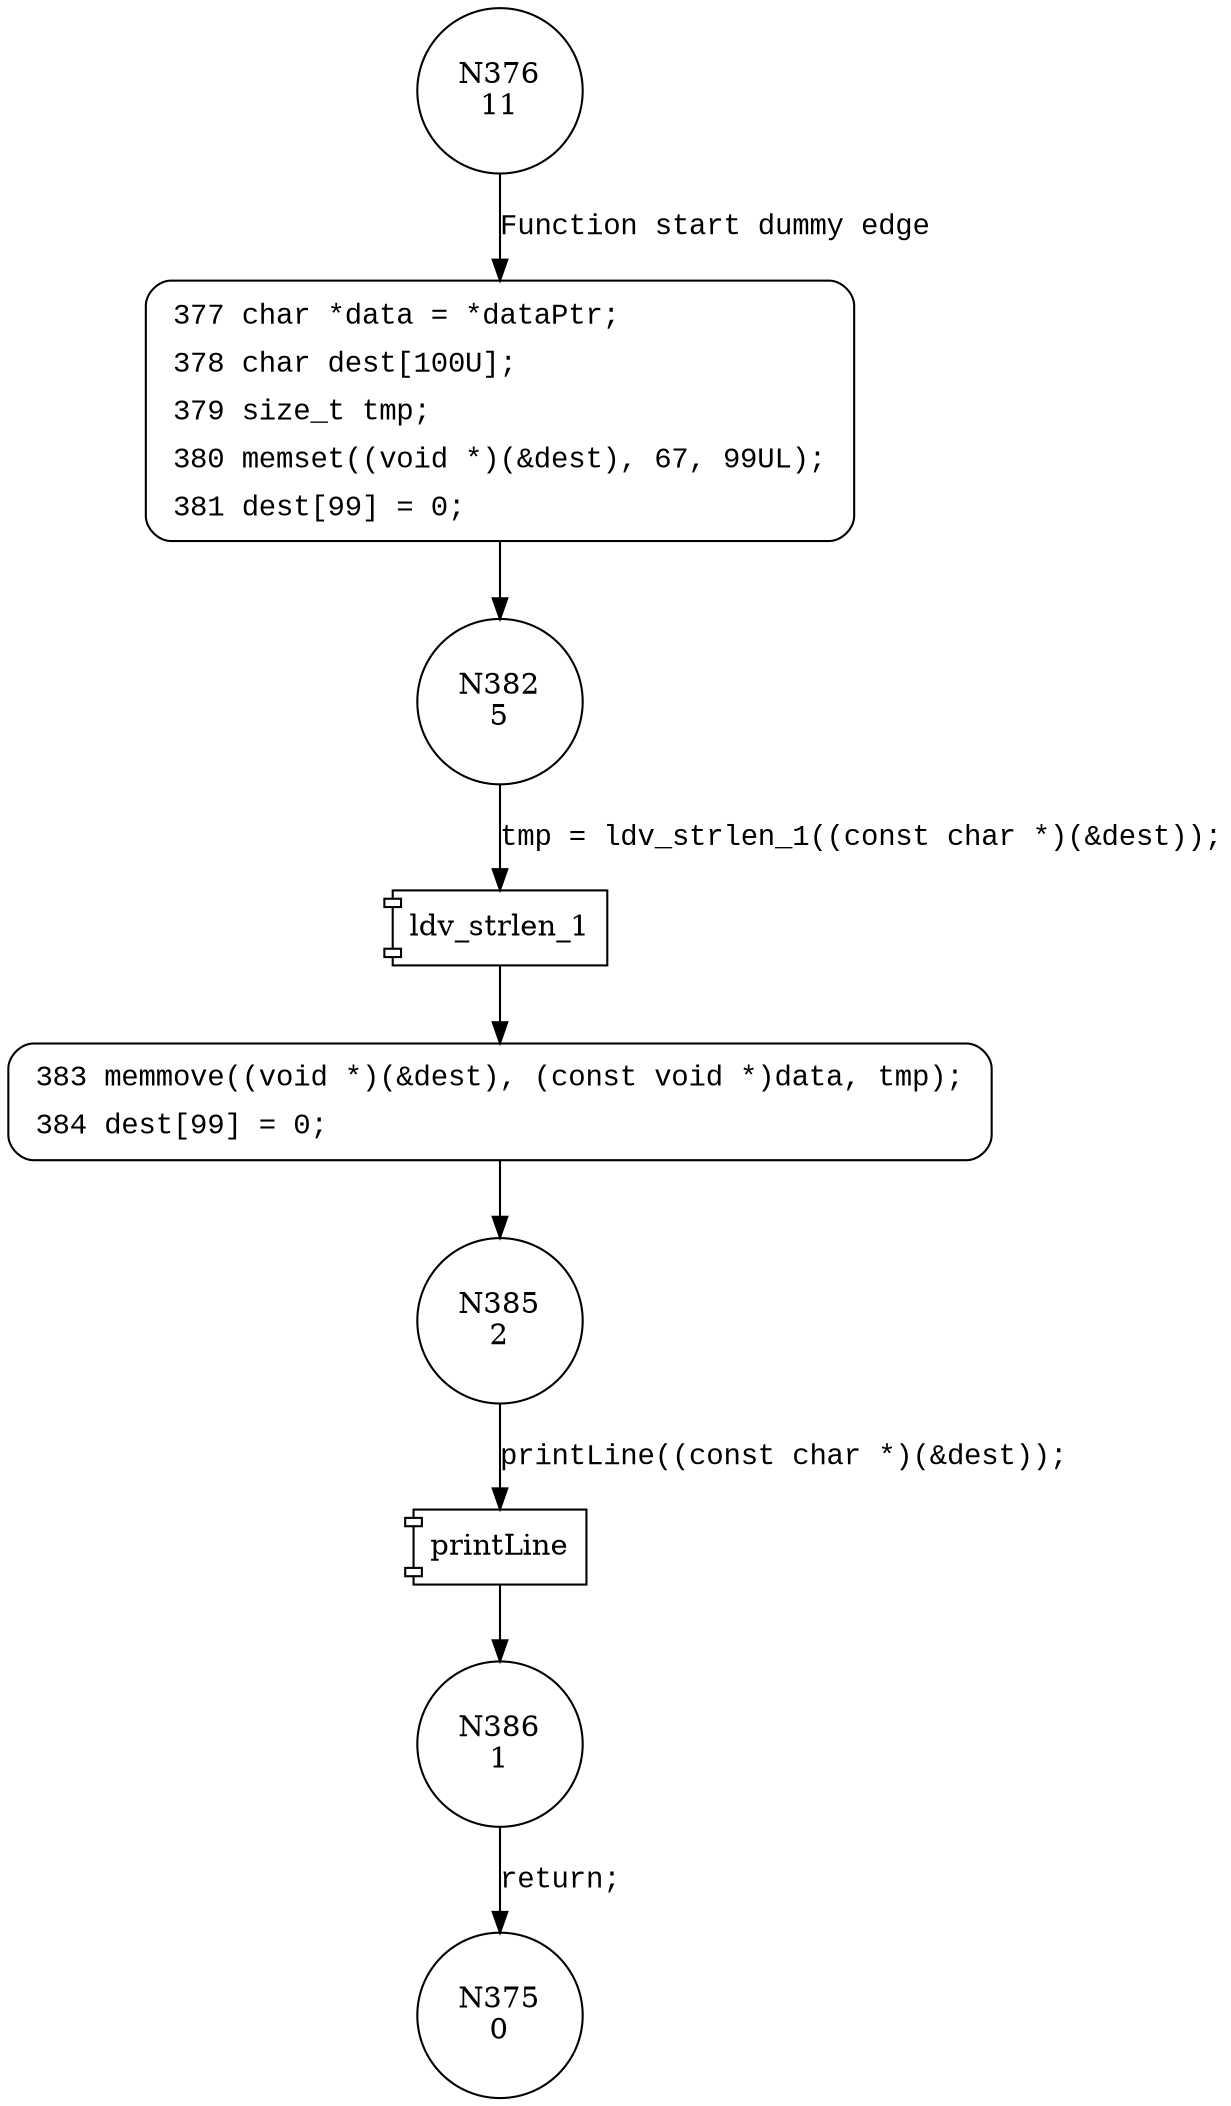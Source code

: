 digraph CWE126_Buffer_Overread__char_alloca_memmove_63b_badSink {
376 [shape="circle" label="N376\n11"]
377 [shape="circle" label="N377\n10"]
382 [shape="circle" label="N382\n5"]
383 [shape="circle" label="N383\n4"]
385 [shape="circle" label="N385\n2"]
386 [shape="circle" label="N386\n1"]
375 [shape="circle" label="N375\n0"]
377 [style="filled,bold" penwidth="1" fillcolor="white" fontname="Courier New" shape="Mrecord" label=<<table border="0" cellborder="0" cellpadding="3" bgcolor="white"><tr><td align="right">377</td><td align="left">char *data = *dataPtr;</td></tr><tr><td align="right">378</td><td align="left">char dest[100U];</td></tr><tr><td align="right">379</td><td align="left">size_t tmp;</td></tr><tr><td align="right">380</td><td align="left">memset((void *)(&amp;dest), 67, 99UL);</td></tr><tr><td align="right">381</td><td align="left">dest[99] = 0;</td></tr></table>>]
377 -> 382[label=""]
383 [style="filled,bold" penwidth="1" fillcolor="white" fontname="Courier New" shape="Mrecord" label=<<table border="0" cellborder="0" cellpadding="3" bgcolor="white"><tr><td align="right">383</td><td align="left">memmove((void *)(&amp;dest), (const void *)data, tmp);</td></tr><tr><td align="right">384</td><td align="left">dest[99] = 0;</td></tr></table>>]
383 -> 385[label=""]
376 -> 377 [label="Function start dummy edge" fontname="Courier New"]
100020 [shape="component" label="ldv_strlen_1"]
382 -> 100020 [label="tmp = ldv_strlen_1((const char *)(&dest));" fontname="Courier New"]
100020 -> 383 [label="" fontname="Courier New"]
100021 [shape="component" label="printLine"]
385 -> 100021 [label="printLine((const char *)(&dest));" fontname="Courier New"]
100021 -> 386 [label="" fontname="Courier New"]
386 -> 375 [label="return;" fontname="Courier New"]
}